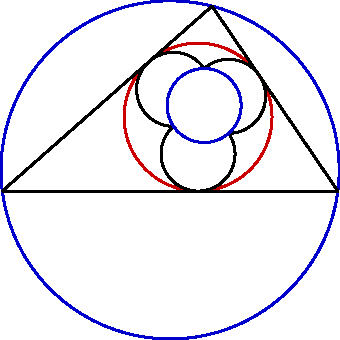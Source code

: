   import geometry;
  size(6cm,0);

  triangle t=triangleabc(4,5,6);
  circle C=circumcircle(t), inC=incircle(t);

  draw(inC, bp+0.8*red);
  draw(C, bp+0.8*blue);
  draw(t, linewidth(bp));

  draw(inC*t, linewidth(bp));
  draw(inC*C, bp+0.8*blue);
